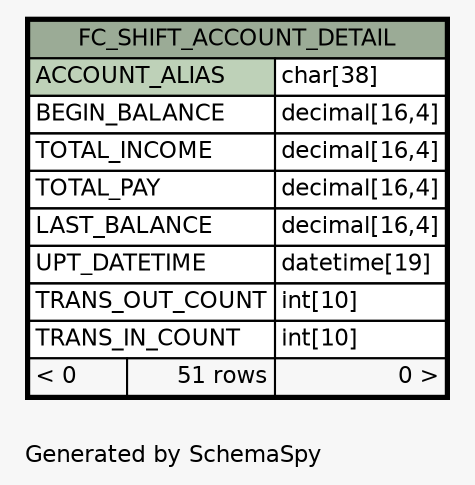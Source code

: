 // dot 2.26.0 on Linux 2.6.32-504.8.1.el6.x86_64
// SchemaSpy rev 590
digraph "oneDegreeRelationshipsDiagram" {
  graph [
    rankdir="RL"
    bgcolor="#f7f7f7"
    label="\nGenerated by SchemaSpy"
    labeljust="l"
    nodesep="0.18"
    ranksep="0.46"
    fontname="Helvetica"
    fontsize="11"
  ];
  node [
    fontname="Helvetica"
    fontsize="11"
    shape="plaintext"
  ];
  edge [
    arrowsize="0.8"
  ];
  "FC_SHIFT_ACCOUNT_DETAIL" [
    label=<
    <TABLE BORDER="2" CELLBORDER="1" CELLSPACING="0" BGCOLOR="#ffffff">
      <TR><TD COLSPAN="3" BGCOLOR="#9bab96" ALIGN="CENTER">FC_SHIFT_ACCOUNT_DETAIL</TD></TR>
      <TR><TD PORT="ACCOUNT_ALIAS" COLSPAN="2" BGCOLOR="#bed1b8" ALIGN="LEFT">ACCOUNT_ALIAS</TD><TD PORT="ACCOUNT_ALIAS.type" ALIGN="LEFT">char[38]</TD></TR>
      <TR><TD PORT="BEGIN_BALANCE" COLSPAN="2" ALIGN="LEFT">BEGIN_BALANCE</TD><TD PORT="BEGIN_BALANCE.type" ALIGN="LEFT">decimal[16,4]</TD></TR>
      <TR><TD PORT="TOTAL_INCOME" COLSPAN="2" ALIGN="LEFT">TOTAL_INCOME</TD><TD PORT="TOTAL_INCOME.type" ALIGN="LEFT">decimal[16,4]</TD></TR>
      <TR><TD PORT="TOTAL_PAY" COLSPAN="2" ALIGN="LEFT">TOTAL_PAY</TD><TD PORT="TOTAL_PAY.type" ALIGN="LEFT">decimal[16,4]</TD></TR>
      <TR><TD PORT="LAST_BALANCE" COLSPAN="2" ALIGN="LEFT">LAST_BALANCE</TD><TD PORT="LAST_BALANCE.type" ALIGN="LEFT">decimal[16,4]</TD></TR>
      <TR><TD PORT="UPT_DATETIME" COLSPAN="2" ALIGN="LEFT">UPT_DATETIME</TD><TD PORT="UPT_DATETIME.type" ALIGN="LEFT">datetime[19]</TD></TR>
      <TR><TD PORT="TRANS_OUT_COUNT" COLSPAN="2" ALIGN="LEFT">TRANS_OUT_COUNT</TD><TD PORT="TRANS_OUT_COUNT.type" ALIGN="LEFT">int[10]</TD></TR>
      <TR><TD PORT="TRANS_IN_COUNT" COLSPAN="2" ALIGN="LEFT">TRANS_IN_COUNT</TD><TD PORT="TRANS_IN_COUNT.type" ALIGN="LEFT">int[10]</TD></TR>
      <TR><TD ALIGN="LEFT" BGCOLOR="#f7f7f7">&lt; 0</TD><TD ALIGN="RIGHT" BGCOLOR="#f7f7f7">51 rows</TD><TD ALIGN="RIGHT" BGCOLOR="#f7f7f7">0 &gt;</TD></TR>
    </TABLE>>
    URL="FC_SHIFT_ACCOUNT_DETAIL.html"
    tooltip="FC_SHIFT_ACCOUNT_DETAIL"
  ];
}
